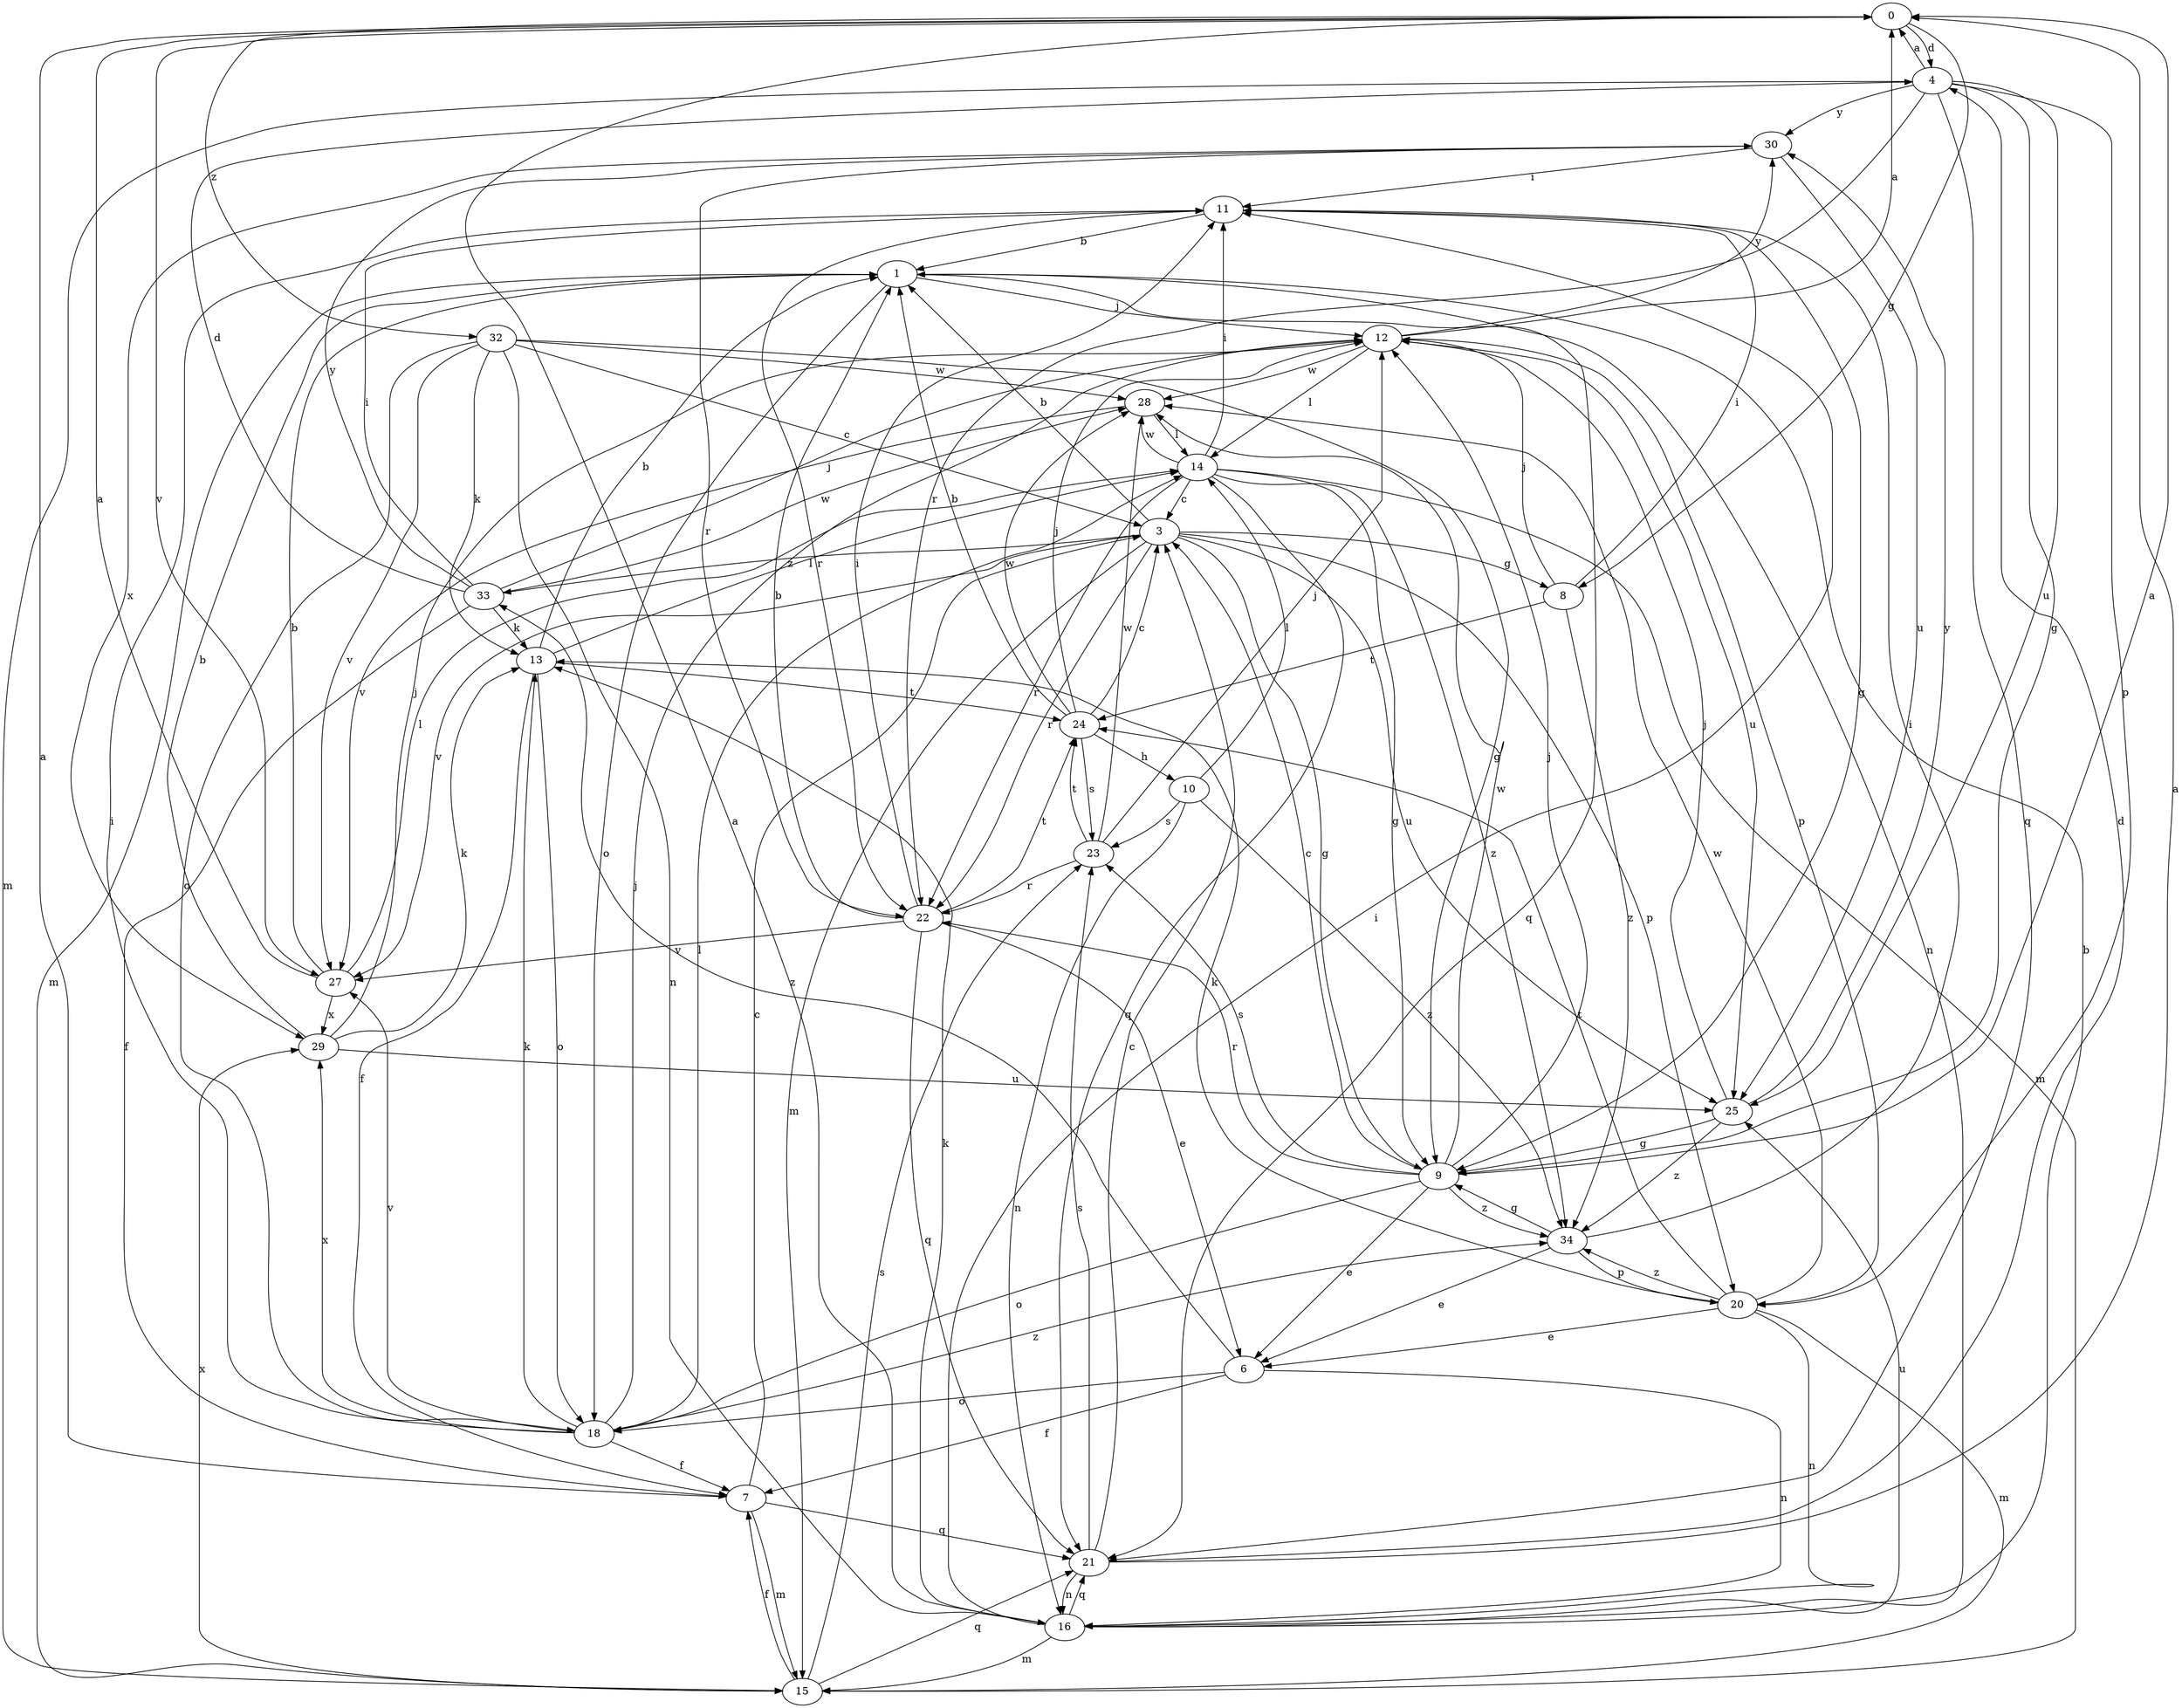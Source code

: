 strict digraph  {
0;
1;
3;
4;
6;
7;
8;
9;
10;
11;
12;
13;
14;
15;
16;
18;
20;
21;
22;
23;
24;
25;
27;
28;
29;
30;
32;
33;
34;
0 -> 4  [label=d];
0 -> 8  [label=g];
0 -> 27  [label=v];
0 -> 32  [label=z];
1 -> 12  [label=j];
1 -> 15  [label=m];
1 -> 16  [label=n];
1 -> 18  [label=o];
1 -> 21  [label=q];
3 -> 1  [label=b];
3 -> 8  [label=g];
3 -> 9  [label=g];
3 -> 15  [label=m];
3 -> 20  [label=p];
3 -> 22  [label=r];
3 -> 25  [label=u];
3 -> 27  [label=v];
3 -> 33  [label=z];
4 -> 0  [label=a];
4 -> 9  [label=g];
4 -> 15  [label=m];
4 -> 20  [label=p];
4 -> 21  [label=q];
4 -> 22  [label=r];
4 -> 25  [label=u];
4 -> 30  [label=y];
6 -> 7  [label=f];
6 -> 16  [label=n];
6 -> 18  [label=o];
6 -> 33  [label=z];
7 -> 0  [label=a];
7 -> 3  [label=c];
7 -> 15  [label=m];
7 -> 21  [label=q];
8 -> 11  [label=i];
8 -> 12  [label=j];
8 -> 24  [label=t];
8 -> 34  [label=z];
9 -> 0  [label=a];
9 -> 3  [label=c];
9 -> 6  [label=e];
9 -> 12  [label=j];
9 -> 18  [label=o];
9 -> 22  [label=r];
9 -> 23  [label=s];
9 -> 28  [label=w];
9 -> 34  [label=z];
10 -> 14  [label=l];
10 -> 16  [label=n];
10 -> 23  [label=s];
10 -> 34  [label=z];
11 -> 1  [label=b];
11 -> 9  [label=g];
11 -> 22  [label=r];
12 -> 0  [label=a];
12 -> 14  [label=l];
12 -> 20  [label=p];
12 -> 25  [label=u];
12 -> 28  [label=w];
12 -> 30  [label=y];
13 -> 1  [label=b];
13 -> 7  [label=f];
13 -> 14  [label=l];
13 -> 18  [label=o];
13 -> 24  [label=t];
14 -> 3  [label=c];
14 -> 9  [label=g];
14 -> 11  [label=i];
14 -> 15  [label=m];
14 -> 21  [label=q];
14 -> 22  [label=r];
14 -> 28  [label=w];
14 -> 34  [label=z];
15 -> 7  [label=f];
15 -> 21  [label=q];
15 -> 23  [label=s];
15 -> 29  [label=x];
16 -> 0  [label=a];
16 -> 1  [label=b];
16 -> 11  [label=i];
16 -> 13  [label=k];
16 -> 15  [label=m];
16 -> 21  [label=q];
16 -> 25  [label=u];
18 -> 7  [label=f];
18 -> 11  [label=i];
18 -> 12  [label=j];
18 -> 13  [label=k];
18 -> 14  [label=l];
18 -> 27  [label=v];
18 -> 29  [label=x];
18 -> 34  [label=z];
20 -> 6  [label=e];
20 -> 13  [label=k];
20 -> 15  [label=m];
20 -> 16  [label=n];
20 -> 24  [label=t];
20 -> 28  [label=w];
20 -> 34  [label=z];
21 -> 0  [label=a];
21 -> 3  [label=c];
21 -> 4  [label=d];
21 -> 16  [label=n];
21 -> 23  [label=s];
22 -> 1  [label=b];
22 -> 6  [label=e];
22 -> 11  [label=i];
22 -> 21  [label=q];
22 -> 24  [label=t];
22 -> 27  [label=v];
23 -> 12  [label=j];
23 -> 22  [label=r];
23 -> 24  [label=t];
23 -> 28  [label=w];
24 -> 1  [label=b];
24 -> 3  [label=c];
24 -> 10  [label=h];
24 -> 12  [label=j];
24 -> 23  [label=s];
24 -> 28  [label=w];
25 -> 9  [label=g];
25 -> 12  [label=j];
25 -> 30  [label=y];
25 -> 34  [label=z];
27 -> 0  [label=a];
27 -> 1  [label=b];
27 -> 14  [label=l];
27 -> 29  [label=x];
28 -> 14  [label=l];
28 -> 27  [label=v];
29 -> 1  [label=b];
29 -> 12  [label=j];
29 -> 13  [label=k];
29 -> 25  [label=u];
30 -> 11  [label=i];
30 -> 22  [label=r];
30 -> 25  [label=u];
30 -> 29  [label=x];
32 -> 3  [label=c];
32 -> 9  [label=g];
32 -> 13  [label=k];
32 -> 16  [label=n];
32 -> 18  [label=o];
32 -> 27  [label=v];
32 -> 28  [label=w];
33 -> 4  [label=d];
33 -> 7  [label=f];
33 -> 11  [label=i];
33 -> 12  [label=j];
33 -> 13  [label=k];
33 -> 28  [label=w];
33 -> 30  [label=y];
34 -> 6  [label=e];
34 -> 9  [label=g];
34 -> 11  [label=i];
34 -> 20  [label=p];
}
